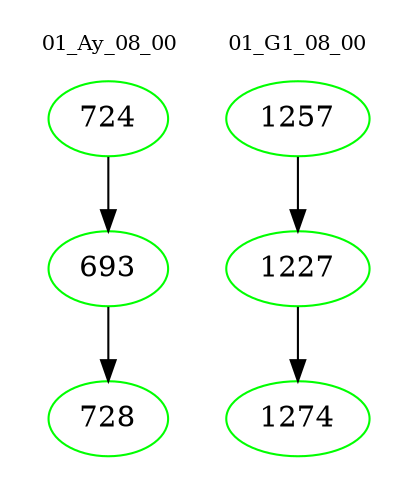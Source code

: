 digraph{
subgraph cluster_0 {
color = white
label = "01_Ay_08_00";
fontsize=10;
T0_724 [label="724", color="green"]
T0_724 -> T0_693 [color="black"]
T0_693 [label="693", color="green"]
T0_693 -> T0_728 [color="black"]
T0_728 [label="728", color="green"]
}
subgraph cluster_1 {
color = white
label = "01_G1_08_00";
fontsize=10;
T1_1257 [label="1257", color="green"]
T1_1257 -> T1_1227 [color="black"]
T1_1227 [label="1227", color="green"]
T1_1227 -> T1_1274 [color="black"]
T1_1274 [label="1274", color="green"]
}
}
